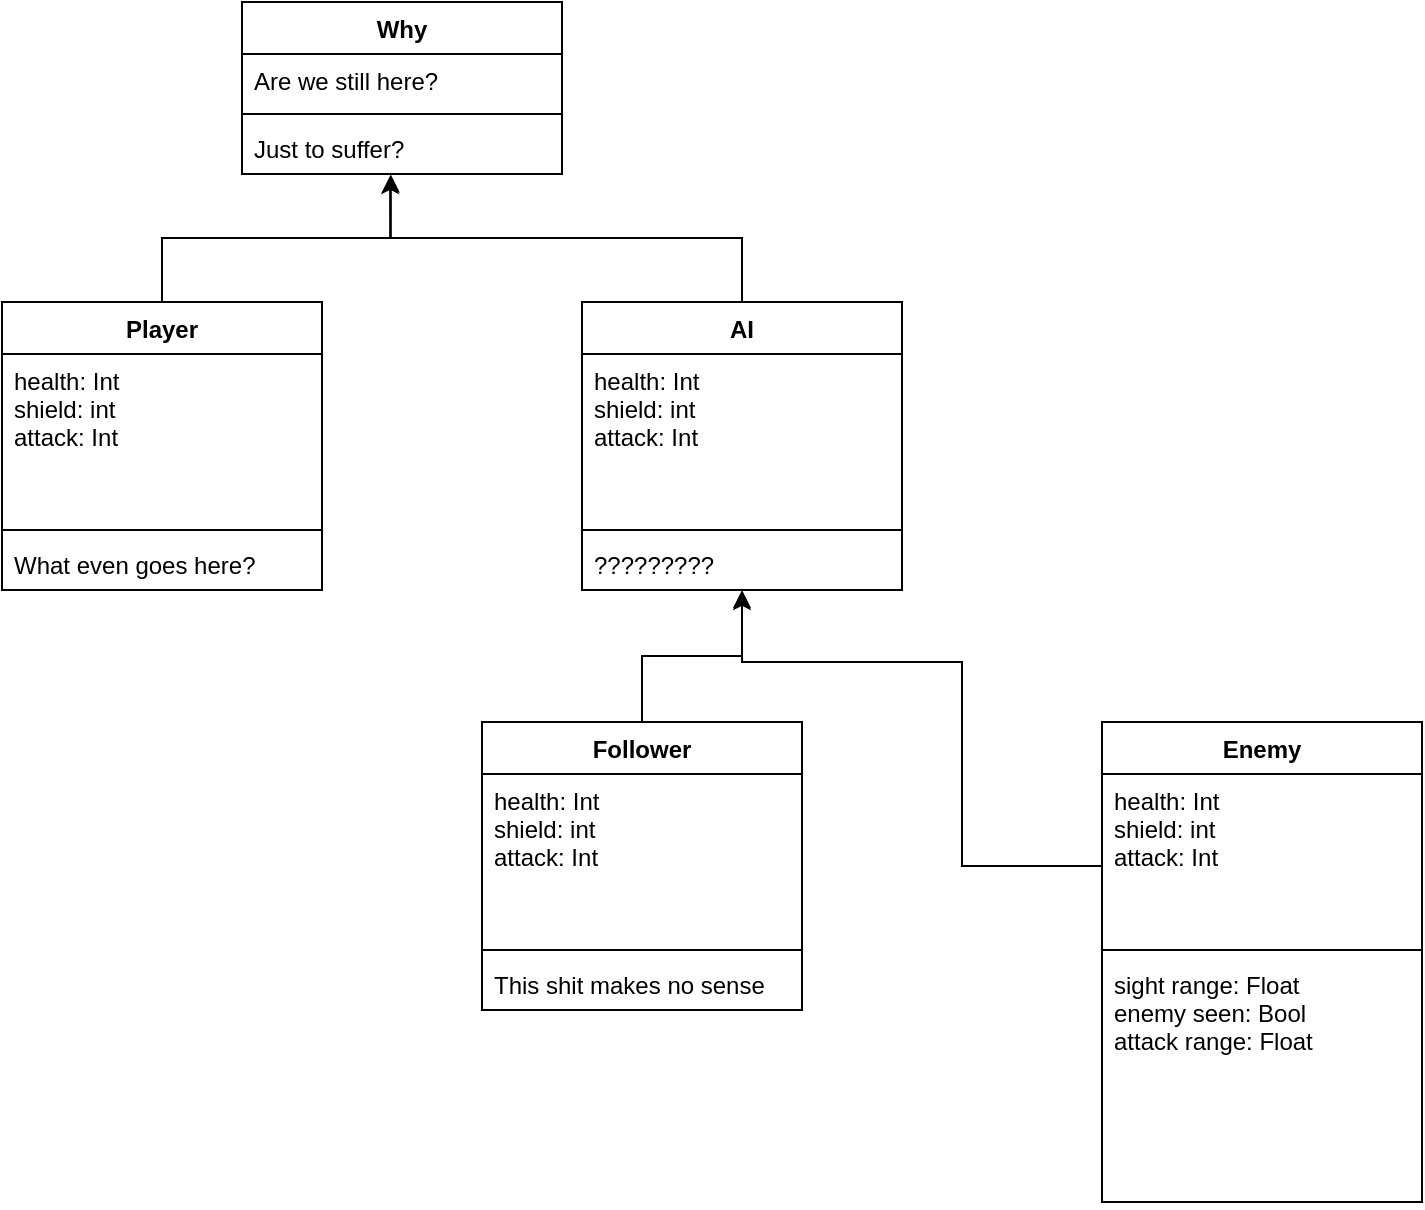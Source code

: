 <mxfile version="14.4.3" type="github">
  <diagram id="LwFf-PN_MLjPBO5vaeJa" name="Page-1">
    <mxGraphModel dx="1727" dy="960" grid="1" gridSize="10" guides="1" tooltips="1" connect="1" arrows="1" fold="1" page="1" pageScale="1" pageWidth="1654" pageHeight="2336" math="0" shadow="0">
      <root>
        <mxCell id="0" />
        <mxCell id="1" parent="0" />
        <mxCell id="n4jLXU_lLeFIxa1xW2Zi-22" value="Why" style="swimlane;fontStyle=1;align=center;verticalAlign=top;childLayout=stackLayout;horizontal=1;startSize=26;horizontalStack=0;resizeParent=1;resizeParentMax=0;resizeLast=0;collapsible=1;marginBottom=0;" vertex="1" parent="1">
          <mxGeometry x="510" y="360" width="160" height="86" as="geometry" />
        </mxCell>
        <mxCell id="n4jLXU_lLeFIxa1xW2Zi-23" value="Are we still here?" style="text;strokeColor=none;fillColor=none;align=left;verticalAlign=top;spacingLeft=4;spacingRight=4;overflow=hidden;rotatable=0;points=[[0,0.5],[1,0.5]];portConstraint=eastwest;" vertex="1" parent="n4jLXU_lLeFIxa1xW2Zi-22">
          <mxGeometry y="26" width="160" height="26" as="geometry" />
        </mxCell>
        <mxCell id="n4jLXU_lLeFIxa1xW2Zi-24" value="" style="line;strokeWidth=1;fillColor=none;align=left;verticalAlign=middle;spacingTop=-1;spacingLeft=3;spacingRight=3;rotatable=0;labelPosition=right;points=[];portConstraint=eastwest;" vertex="1" parent="n4jLXU_lLeFIxa1xW2Zi-22">
          <mxGeometry y="52" width="160" height="8" as="geometry" />
        </mxCell>
        <mxCell id="n4jLXU_lLeFIxa1xW2Zi-25" value="Just to suffer?" style="text;strokeColor=none;fillColor=none;align=left;verticalAlign=top;spacingLeft=4;spacingRight=4;overflow=hidden;rotatable=0;points=[[0,0.5],[1,0.5]];portConstraint=eastwest;" vertex="1" parent="n4jLXU_lLeFIxa1xW2Zi-22">
          <mxGeometry y="60" width="160" height="26" as="geometry" />
        </mxCell>
        <mxCell id="n4jLXU_lLeFIxa1xW2Zi-40" style="edgeStyle=orthogonalEdgeStyle;rounded=0;orthogonalLoop=1;jettySize=auto;html=1;entryX=0.463;entryY=1.038;entryDx=0;entryDy=0;entryPerimeter=0;" edge="1" parent="1" source="n4jLXU_lLeFIxa1xW2Zi-30" target="n4jLXU_lLeFIxa1xW2Zi-25">
          <mxGeometry relative="1" as="geometry" />
        </mxCell>
        <mxCell id="n4jLXU_lLeFIxa1xW2Zi-30" value="Player" style="swimlane;fontStyle=1;align=center;verticalAlign=top;childLayout=stackLayout;horizontal=1;startSize=26;horizontalStack=0;resizeParent=1;resizeParentMax=0;resizeLast=0;collapsible=1;marginBottom=0;" vertex="1" parent="1">
          <mxGeometry x="390" y="510" width="160" height="144" as="geometry">
            <mxRectangle x="320" y="590" width="70" height="26" as="alternateBounds" />
          </mxGeometry>
        </mxCell>
        <mxCell id="n4jLXU_lLeFIxa1xW2Zi-31" value="health: Int&#xa;shield: int&#xa;attack: Int&#xa;" style="text;strokeColor=none;fillColor=none;align=left;verticalAlign=top;spacingLeft=4;spacingRight=4;overflow=hidden;rotatable=0;points=[[0,0.5],[1,0.5]];portConstraint=eastwest;" vertex="1" parent="n4jLXU_lLeFIxa1xW2Zi-30">
          <mxGeometry y="26" width="160" height="84" as="geometry" />
        </mxCell>
        <mxCell id="n4jLXU_lLeFIxa1xW2Zi-32" value="" style="line;strokeWidth=1;fillColor=none;align=left;verticalAlign=middle;spacingTop=-1;spacingLeft=3;spacingRight=3;rotatable=0;labelPosition=right;points=[];portConstraint=eastwest;" vertex="1" parent="n4jLXU_lLeFIxa1xW2Zi-30">
          <mxGeometry y="110" width="160" height="8" as="geometry" />
        </mxCell>
        <mxCell id="n4jLXU_lLeFIxa1xW2Zi-33" value="What even goes here?" style="text;strokeColor=none;fillColor=none;align=left;verticalAlign=top;spacingLeft=4;spacingRight=4;overflow=hidden;rotatable=0;points=[[0,0.5],[1,0.5]];portConstraint=eastwest;" vertex="1" parent="n4jLXU_lLeFIxa1xW2Zi-30">
          <mxGeometry y="118" width="160" height="26" as="geometry" />
        </mxCell>
        <mxCell id="n4jLXU_lLeFIxa1xW2Zi-45" style="edgeStyle=orthogonalEdgeStyle;rounded=0;orthogonalLoop=1;jettySize=auto;html=1;entryX=0.465;entryY=1.008;entryDx=0;entryDy=0;entryPerimeter=0;" edge="1" parent="1" source="n4jLXU_lLeFIxa1xW2Zi-41" target="n4jLXU_lLeFIxa1xW2Zi-25">
          <mxGeometry relative="1" as="geometry">
            <mxPoint x="590" y="450" as="targetPoint" />
          </mxGeometry>
        </mxCell>
        <mxCell id="n4jLXU_lLeFIxa1xW2Zi-41" value="AI" style="swimlane;fontStyle=1;align=center;verticalAlign=top;childLayout=stackLayout;horizontal=1;startSize=26;horizontalStack=0;resizeParent=1;resizeParentMax=0;resizeLast=0;collapsible=1;marginBottom=0;" vertex="1" parent="1">
          <mxGeometry x="680" y="510" width="160" height="144" as="geometry">
            <mxRectangle x="320" y="590" width="70" height="26" as="alternateBounds" />
          </mxGeometry>
        </mxCell>
        <mxCell id="n4jLXU_lLeFIxa1xW2Zi-42" value="health: Int&#xa;shield: int&#xa;attack: Int&#xa;" style="text;strokeColor=none;fillColor=none;align=left;verticalAlign=top;spacingLeft=4;spacingRight=4;overflow=hidden;rotatable=0;points=[[0,0.5],[1,0.5]];portConstraint=eastwest;" vertex="1" parent="n4jLXU_lLeFIxa1xW2Zi-41">
          <mxGeometry y="26" width="160" height="84" as="geometry" />
        </mxCell>
        <mxCell id="n4jLXU_lLeFIxa1xW2Zi-43" value="" style="line;strokeWidth=1;fillColor=none;align=left;verticalAlign=middle;spacingTop=-1;spacingLeft=3;spacingRight=3;rotatable=0;labelPosition=right;points=[];portConstraint=eastwest;" vertex="1" parent="n4jLXU_lLeFIxa1xW2Zi-41">
          <mxGeometry y="110" width="160" height="8" as="geometry" />
        </mxCell>
        <mxCell id="n4jLXU_lLeFIxa1xW2Zi-44" value="?????????" style="text;strokeColor=none;fillColor=none;align=left;verticalAlign=top;spacingLeft=4;spacingRight=4;overflow=hidden;rotatable=0;points=[[0,0.5],[1,0.5]];portConstraint=eastwest;" vertex="1" parent="n4jLXU_lLeFIxa1xW2Zi-41">
          <mxGeometry y="118" width="160" height="26" as="geometry" />
        </mxCell>
        <mxCell id="n4jLXU_lLeFIxa1xW2Zi-55" style="edgeStyle=orthogonalEdgeStyle;rounded=0;orthogonalLoop=1;jettySize=auto;html=1;entryX=0.5;entryY=1;entryDx=0;entryDy=0;" edge="1" parent="1" source="n4jLXU_lLeFIxa1xW2Zi-46" target="n4jLXU_lLeFIxa1xW2Zi-41">
          <mxGeometry relative="1" as="geometry">
            <mxPoint x="760" y="660" as="targetPoint" />
            <Array as="points">
              <mxPoint x="870" y="792" />
              <mxPoint x="870" y="690" />
              <mxPoint x="760" y="690" />
            </Array>
          </mxGeometry>
        </mxCell>
        <mxCell id="n4jLXU_lLeFIxa1xW2Zi-46" value="Enemy" style="swimlane;fontStyle=1;align=center;verticalAlign=top;childLayout=stackLayout;horizontal=1;startSize=26;horizontalStack=0;resizeParent=1;resizeParentMax=0;resizeLast=0;collapsible=1;marginBottom=0;" vertex="1" parent="1">
          <mxGeometry x="940" y="720" width="160" height="240" as="geometry">
            <mxRectangle x="320" y="590" width="70" height="26" as="alternateBounds" />
          </mxGeometry>
        </mxCell>
        <mxCell id="n4jLXU_lLeFIxa1xW2Zi-47" value="health: Int&#xa;shield: int&#xa;attack: Int&#xa;" style="text;strokeColor=none;fillColor=none;align=left;verticalAlign=top;spacingLeft=4;spacingRight=4;overflow=hidden;rotatable=0;points=[[0,0.5],[1,0.5]];portConstraint=eastwest;" vertex="1" parent="n4jLXU_lLeFIxa1xW2Zi-46">
          <mxGeometry y="26" width="160" height="84" as="geometry" />
        </mxCell>
        <mxCell id="n4jLXU_lLeFIxa1xW2Zi-48" value="" style="line;strokeWidth=1;fillColor=none;align=left;verticalAlign=middle;spacingTop=-1;spacingLeft=3;spacingRight=3;rotatable=0;labelPosition=right;points=[];portConstraint=eastwest;" vertex="1" parent="n4jLXU_lLeFIxa1xW2Zi-46">
          <mxGeometry y="110" width="160" height="8" as="geometry" />
        </mxCell>
        <mxCell id="n4jLXU_lLeFIxa1xW2Zi-49" value="sight range: Float&#xa;enemy seen: Bool&#xa;attack range: Float&#xa;" style="text;strokeColor=none;fillColor=none;align=left;verticalAlign=top;spacingLeft=4;spacingRight=4;overflow=hidden;rotatable=0;points=[[0,0.5],[1,0.5]];portConstraint=eastwest;" vertex="1" parent="n4jLXU_lLeFIxa1xW2Zi-46">
          <mxGeometry y="118" width="160" height="122" as="geometry" />
        </mxCell>
        <mxCell id="n4jLXU_lLeFIxa1xW2Zi-54" style="edgeStyle=orthogonalEdgeStyle;rounded=0;orthogonalLoop=1;jettySize=auto;html=1;entryX=0.5;entryY=1.038;entryDx=0;entryDy=0;entryPerimeter=0;" edge="1" parent="1" source="n4jLXU_lLeFIxa1xW2Zi-50" target="n4jLXU_lLeFIxa1xW2Zi-44">
          <mxGeometry relative="1" as="geometry" />
        </mxCell>
        <mxCell id="n4jLXU_lLeFIxa1xW2Zi-50" value="Follower" style="swimlane;fontStyle=1;align=center;verticalAlign=top;childLayout=stackLayout;horizontal=1;startSize=26;horizontalStack=0;resizeParent=1;resizeParentMax=0;resizeLast=0;collapsible=1;marginBottom=0;" vertex="1" parent="1">
          <mxGeometry x="630" y="720" width="160" height="144" as="geometry">
            <mxRectangle x="320" y="590" width="70" height="26" as="alternateBounds" />
          </mxGeometry>
        </mxCell>
        <mxCell id="n4jLXU_lLeFIxa1xW2Zi-51" value="health: Int&#xa;shield: int&#xa;attack: Int&#xa;" style="text;strokeColor=none;fillColor=none;align=left;verticalAlign=top;spacingLeft=4;spacingRight=4;overflow=hidden;rotatable=0;points=[[0,0.5],[1,0.5]];portConstraint=eastwest;" vertex="1" parent="n4jLXU_lLeFIxa1xW2Zi-50">
          <mxGeometry y="26" width="160" height="84" as="geometry" />
        </mxCell>
        <mxCell id="n4jLXU_lLeFIxa1xW2Zi-52" value="" style="line;strokeWidth=1;fillColor=none;align=left;verticalAlign=middle;spacingTop=-1;spacingLeft=3;spacingRight=3;rotatable=0;labelPosition=right;points=[];portConstraint=eastwest;" vertex="1" parent="n4jLXU_lLeFIxa1xW2Zi-50">
          <mxGeometry y="110" width="160" height="8" as="geometry" />
        </mxCell>
        <mxCell id="n4jLXU_lLeFIxa1xW2Zi-53" value="This shit makes no sense" style="text;strokeColor=none;fillColor=none;align=left;verticalAlign=top;spacingLeft=4;spacingRight=4;overflow=hidden;rotatable=0;points=[[0,0.5],[1,0.5]];portConstraint=eastwest;" vertex="1" parent="n4jLXU_lLeFIxa1xW2Zi-50">
          <mxGeometry y="118" width="160" height="26" as="geometry" />
        </mxCell>
      </root>
    </mxGraphModel>
  </diagram>
</mxfile>
